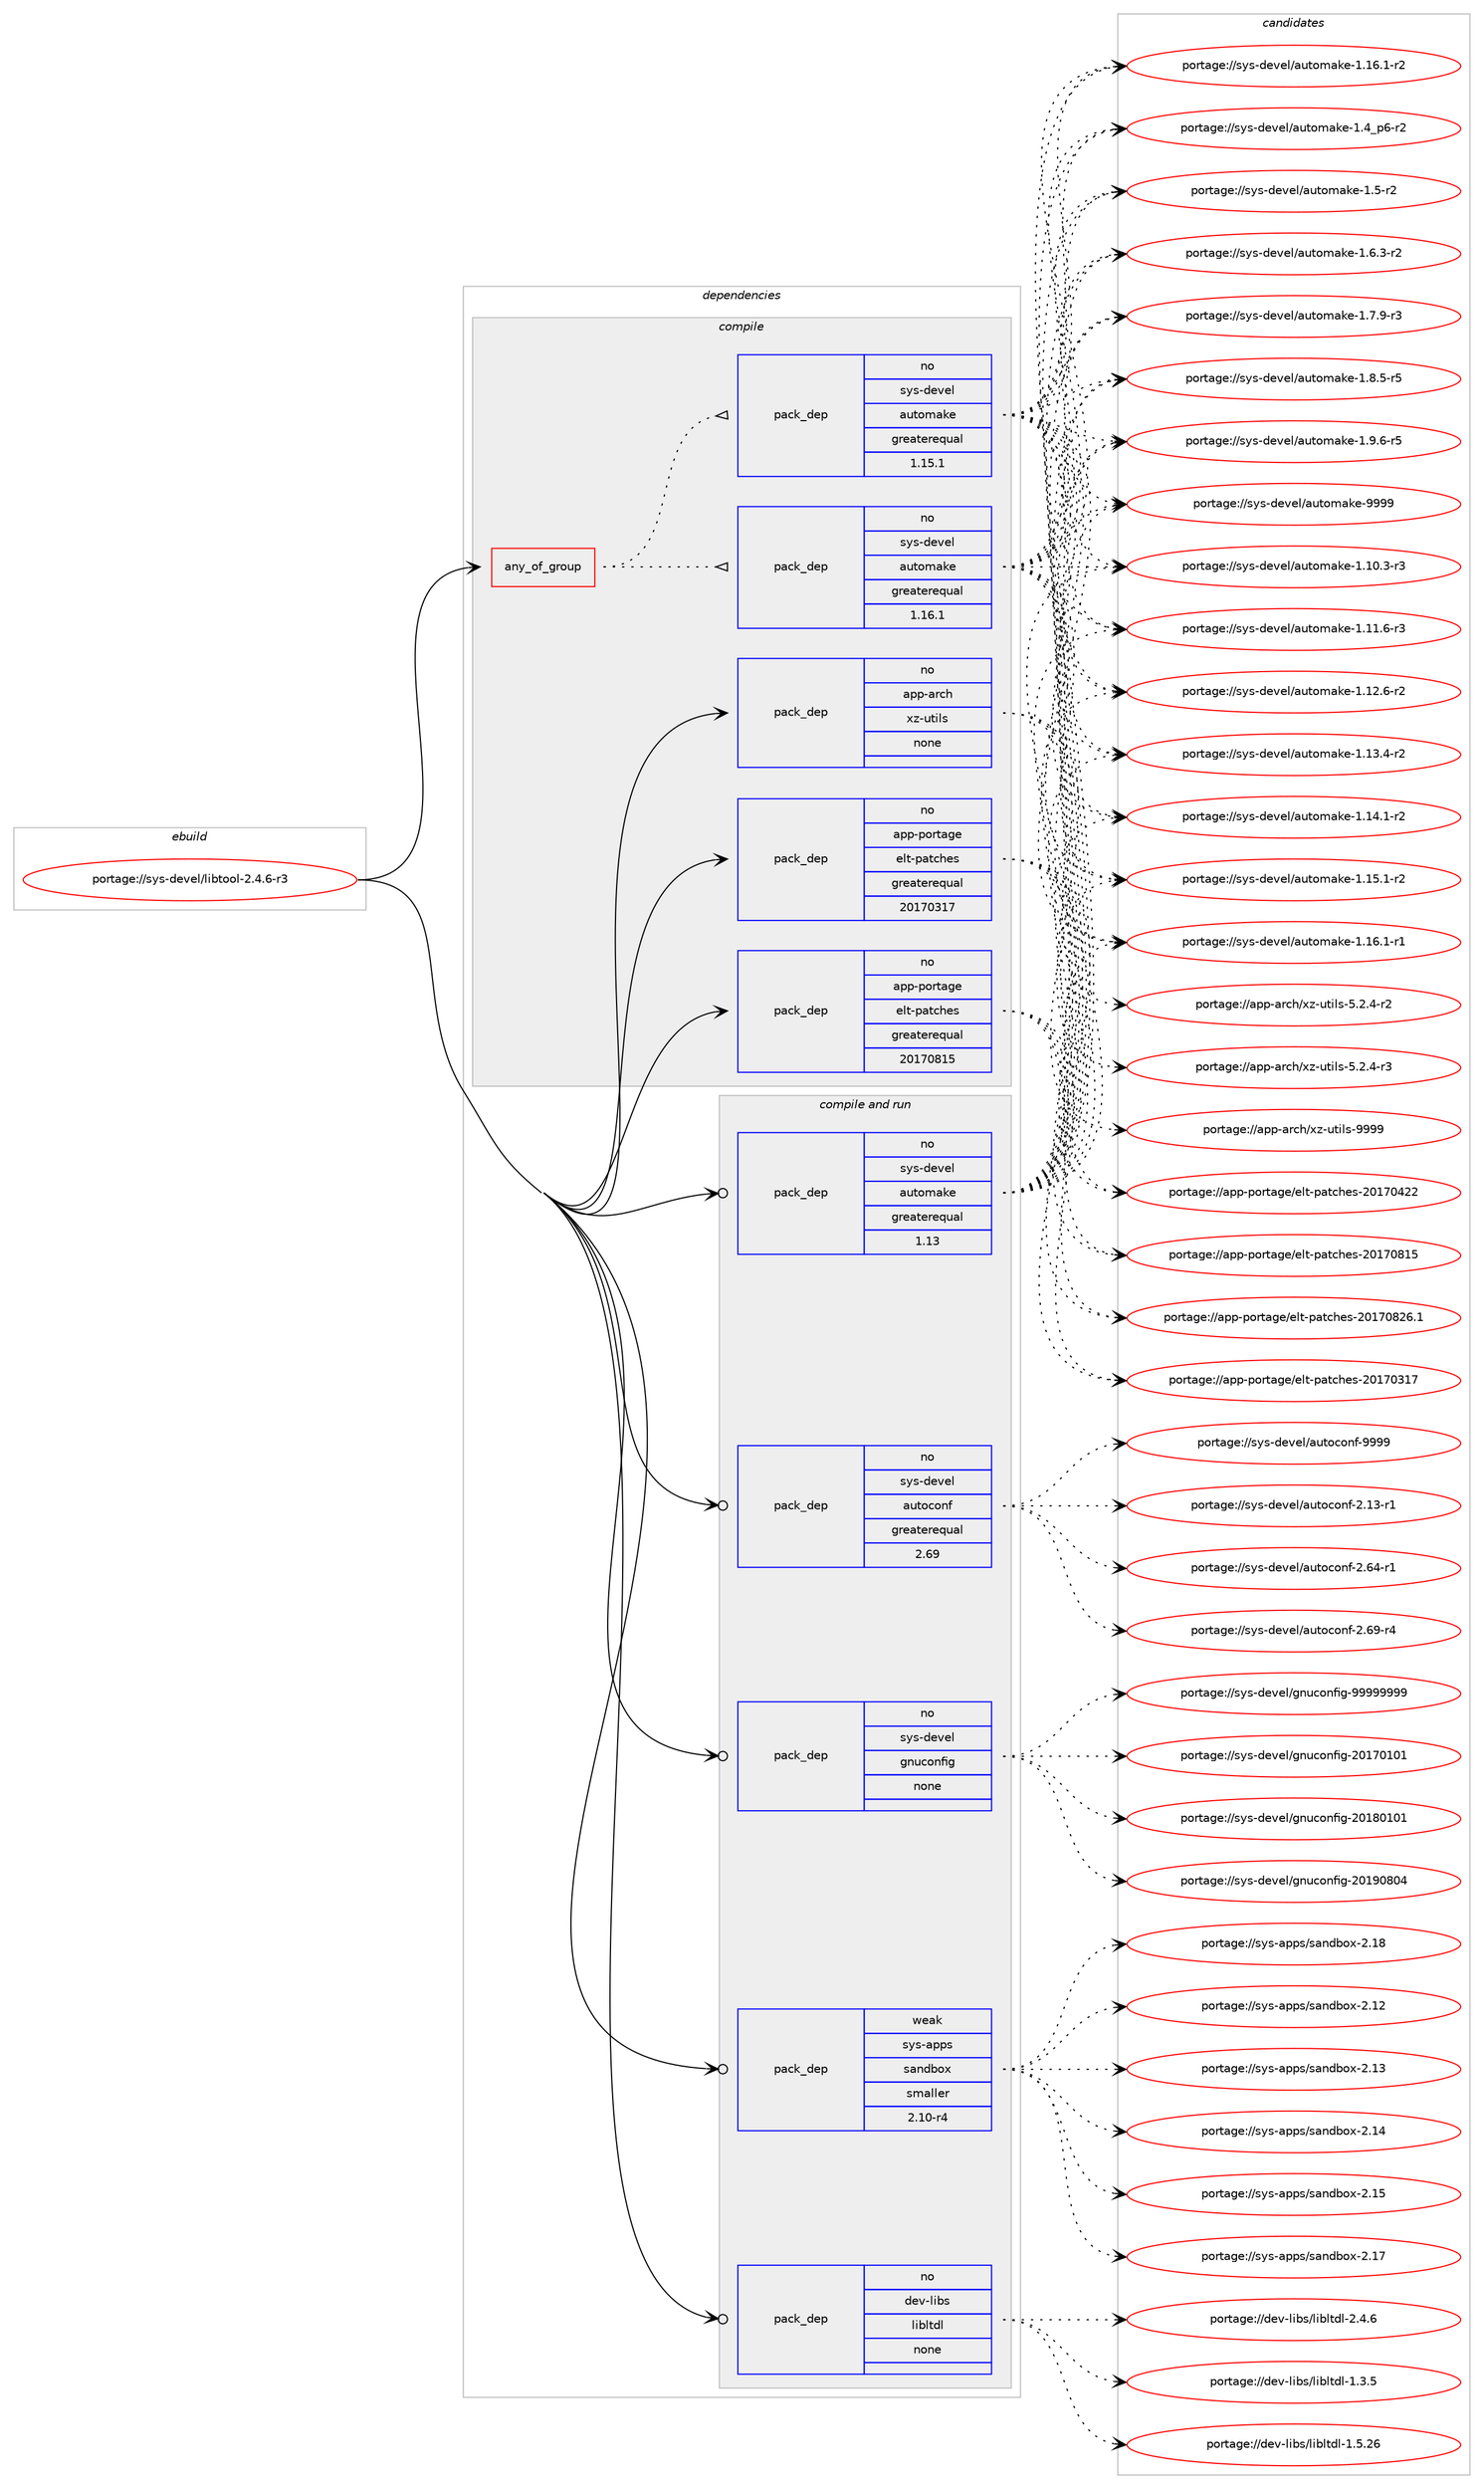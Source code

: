 digraph prolog {

# *************
# Graph options
# *************

newrank=true;
concentrate=true;
compound=true;
graph [rankdir=LR,fontname=Helvetica,fontsize=10,ranksep=1.5];#, ranksep=2.5, nodesep=0.2];
edge  [arrowhead=vee];
node  [fontname=Helvetica,fontsize=10];

# **********
# The ebuild
# **********

subgraph cluster_leftcol {
color=gray;
rank=same;
label=<<i>ebuild</i>>;
id [label="portage://sys-devel/libtool-2.4.6-r3", color=red, width=4, href="../sys-devel/libtool-2.4.6-r3.svg"];
}

# ****************
# The dependencies
# ****************

subgraph cluster_midcol {
color=gray;
label=<<i>dependencies</i>>;
subgraph cluster_compile {
fillcolor="#eeeeee";
style=filled;
label=<<i>compile</i>>;
subgraph any6826 {
dependency423768 [label=<<TABLE BORDER="0" CELLBORDER="1" CELLSPACING="0" CELLPADDING="4"><TR><TD CELLPADDING="10">any_of_group</TD></TR></TABLE>>, shape=none, color=red];subgraph pack314121 {
dependency423769 [label=<<TABLE BORDER="0" CELLBORDER="1" CELLSPACING="0" CELLPADDING="4" WIDTH="220"><TR><TD ROWSPAN="6" CELLPADDING="30">pack_dep</TD></TR><TR><TD WIDTH="110">no</TD></TR><TR><TD>sys-devel</TD></TR><TR><TD>automake</TD></TR><TR><TD>greaterequal</TD></TR><TR><TD>1.16.1</TD></TR></TABLE>>, shape=none, color=blue];
}
dependency423768:e -> dependency423769:w [weight=20,style="dotted",arrowhead="oinv"];
subgraph pack314122 {
dependency423770 [label=<<TABLE BORDER="0" CELLBORDER="1" CELLSPACING="0" CELLPADDING="4" WIDTH="220"><TR><TD ROWSPAN="6" CELLPADDING="30">pack_dep</TD></TR><TR><TD WIDTH="110">no</TD></TR><TR><TD>sys-devel</TD></TR><TR><TD>automake</TD></TR><TR><TD>greaterequal</TD></TR><TR><TD>1.15.1</TD></TR></TABLE>>, shape=none, color=blue];
}
dependency423768:e -> dependency423770:w [weight=20,style="dotted",arrowhead="oinv"];
}
id:e -> dependency423768:w [weight=20,style="solid",arrowhead="vee"];
subgraph pack314123 {
dependency423771 [label=<<TABLE BORDER="0" CELLBORDER="1" CELLSPACING="0" CELLPADDING="4" WIDTH="220"><TR><TD ROWSPAN="6" CELLPADDING="30">pack_dep</TD></TR><TR><TD WIDTH="110">no</TD></TR><TR><TD>app-arch</TD></TR><TR><TD>xz-utils</TD></TR><TR><TD>none</TD></TR><TR><TD></TD></TR></TABLE>>, shape=none, color=blue];
}
id:e -> dependency423771:w [weight=20,style="solid",arrowhead="vee"];
subgraph pack314124 {
dependency423772 [label=<<TABLE BORDER="0" CELLBORDER="1" CELLSPACING="0" CELLPADDING="4" WIDTH="220"><TR><TD ROWSPAN="6" CELLPADDING="30">pack_dep</TD></TR><TR><TD WIDTH="110">no</TD></TR><TR><TD>app-portage</TD></TR><TR><TD>elt-patches</TD></TR><TR><TD>greaterequal</TD></TR><TR><TD>20170317</TD></TR></TABLE>>, shape=none, color=blue];
}
id:e -> dependency423772:w [weight=20,style="solid",arrowhead="vee"];
subgraph pack314125 {
dependency423773 [label=<<TABLE BORDER="0" CELLBORDER="1" CELLSPACING="0" CELLPADDING="4" WIDTH="220"><TR><TD ROWSPAN="6" CELLPADDING="30">pack_dep</TD></TR><TR><TD WIDTH="110">no</TD></TR><TR><TD>app-portage</TD></TR><TR><TD>elt-patches</TD></TR><TR><TD>greaterequal</TD></TR><TR><TD>20170815</TD></TR></TABLE>>, shape=none, color=blue];
}
id:e -> dependency423773:w [weight=20,style="solid",arrowhead="vee"];
}
subgraph cluster_compileandrun {
fillcolor="#eeeeee";
style=filled;
label=<<i>compile and run</i>>;
subgraph pack314126 {
dependency423774 [label=<<TABLE BORDER="0" CELLBORDER="1" CELLSPACING="0" CELLPADDING="4" WIDTH="220"><TR><TD ROWSPAN="6" CELLPADDING="30">pack_dep</TD></TR><TR><TD WIDTH="110">no</TD></TR><TR><TD>dev-libs</TD></TR><TR><TD>libltdl</TD></TR><TR><TD>none</TD></TR><TR><TD></TD></TR></TABLE>>, shape=none, color=blue];
}
id:e -> dependency423774:w [weight=20,style="solid",arrowhead="odotvee"];
subgraph pack314127 {
dependency423775 [label=<<TABLE BORDER="0" CELLBORDER="1" CELLSPACING="0" CELLPADDING="4" WIDTH="220"><TR><TD ROWSPAN="6" CELLPADDING="30">pack_dep</TD></TR><TR><TD WIDTH="110">no</TD></TR><TR><TD>sys-devel</TD></TR><TR><TD>autoconf</TD></TR><TR><TD>greaterequal</TD></TR><TR><TD>2.69</TD></TR></TABLE>>, shape=none, color=blue];
}
id:e -> dependency423775:w [weight=20,style="solid",arrowhead="odotvee"];
subgraph pack314128 {
dependency423776 [label=<<TABLE BORDER="0" CELLBORDER="1" CELLSPACING="0" CELLPADDING="4" WIDTH="220"><TR><TD ROWSPAN="6" CELLPADDING="30">pack_dep</TD></TR><TR><TD WIDTH="110">no</TD></TR><TR><TD>sys-devel</TD></TR><TR><TD>automake</TD></TR><TR><TD>greaterequal</TD></TR><TR><TD>1.13</TD></TR></TABLE>>, shape=none, color=blue];
}
id:e -> dependency423776:w [weight=20,style="solid",arrowhead="odotvee"];
subgraph pack314129 {
dependency423777 [label=<<TABLE BORDER="0" CELLBORDER="1" CELLSPACING="0" CELLPADDING="4" WIDTH="220"><TR><TD ROWSPAN="6" CELLPADDING="30">pack_dep</TD></TR><TR><TD WIDTH="110">no</TD></TR><TR><TD>sys-devel</TD></TR><TR><TD>gnuconfig</TD></TR><TR><TD>none</TD></TR><TR><TD></TD></TR></TABLE>>, shape=none, color=blue];
}
id:e -> dependency423777:w [weight=20,style="solid",arrowhead="odotvee"];
subgraph pack314130 {
dependency423778 [label=<<TABLE BORDER="0" CELLBORDER="1" CELLSPACING="0" CELLPADDING="4" WIDTH="220"><TR><TD ROWSPAN="6" CELLPADDING="30">pack_dep</TD></TR><TR><TD WIDTH="110">weak</TD></TR><TR><TD>sys-apps</TD></TR><TR><TD>sandbox</TD></TR><TR><TD>smaller</TD></TR><TR><TD>2.10-r4</TD></TR></TABLE>>, shape=none, color=blue];
}
id:e -> dependency423778:w [weight=20,style="solid",arrowhead="odotvee"];
}
subgraph cluster_run {
fillcolor="#eeeeee";
style=filled;
label=<<i>run</i>>;
}
}

# **************
# The candidates
# **************

subgraph cluster_choices {
rank=same;
color=gray;
label=<<i>candidates</i>>;

subgraph choice314121 {
color=black;
nodesep=1;
choiceportage11512111545100101118101108479711711611110997107101454946494846514511451 [label="portage://sys-devel/automake-1.10.3-r3", color=red, width=4,href="../sys-devel/automake-1.10.3-r3.svg"];
choiceportage11512111545100101118101108479711711611110997107101454946494946544511451 [label="portage://sys-devel/automake-1.11.6-r3", color=red, width=4,href="../sys-devel/automake-1.11.6-r3.svg"];
choiceportage11512111545100101118101108479711711611110997107101454946495046544511450 [label="portage://sys-devel/automake-1.12.6-r2", color=red, width=4,href="../sys-devel/automake-1.12.6-r2.svg"];
choiceportage11512111545100101118101108479711711611110997107101454946495146524511450 [label="portage://sys-devel/automake-1.13.4-r2", color=red, width=4,href="../sys-devel/automake-1.13.4-r2.svg"];
choiceportage11512111545100101118101108479711711611110997107101454946495246494511450 [label="portage://sys-devel/automake-1.14.1-r2", color=red, width=4,href="../sys-devel/automake-1.14.1-r2.svg"];
choiceportage11512111545100101118101108479711711611110997107101454946495346494511450 [label="portage://sys-devel/automake-1.15.1-r2", color=red, width=4,href="../sys-devel/automake-1.15.1-r2.svg"];
choiceportage11512111545100101118101108479711711611110997107101454946495446494511449 [label="portage://sys-devel/automake-1.16.1-r1", color=red, width=4,href="../sys-devel/automake-1.16.1-r1.svg"];
choiceportage11512111545100101118101108479711711611110997107101454946495446494511450 [label="portage://sys-devel/automake-1.16.1-r2", color=red, width=4,href="../sys-devel/automake-1.16.1-r2.svg"];
choiceportage115121115451001011181011084797117116111109971071014549465295112544511450 [label="portage://sys-devel/automake-1.4_p6-r2", color=red, width=4,href="../sys-devel/automake-1.4_p6-r2.svg"];
choiceportage11512111545100101118101108479711711611110997107101454946534511450 [label="portage://sys-devel/automake-1.5-r2", color=red, width=4,href="../sys-devel/automake-1.5-r2.svg"];
choiceportage115121115451001011181011084797117116111109971071014549465446514511450 [label="portage://sys-devel/automake-1.6.3-r2", color=red, width=4,href="../sys-devel/automake-1.6.3-r2.svg"];
choiceportage115121115451001011181011084797117116111109971071014549465546574511451 [label="portage://sys-devel/automake-1.7.9-r3", color=red, width=4,href="../sys-devel/automake-1.7.9-r3.svg"];
choiceportage115121115451001011181011084797117116111109971071014549465646534511453 [label="portage://sys-devel/automake-1.8.5-r5", color=red, width=4,href="../sys-devel/automake-1.8.5-r5.svg"];
choiceportage115121115451001011181011084797117116111109971071014549465746544511453 [label="portage://sys-devel/automake-1.9.6-r5", color=red, width=4,href="../sys-devel/automake-1.9.6-r5.svg"];
choiceportage115121115451001011181011084797117116111109971071014557575757 [label="portage://sys-devel/automake-9999", color=red, width=4,href="../sys-devel/automake-9999.svg"];
dependency423769:e -> choiceportage11512111545100101118101108479711711611110997107101454946494846514511451:w [style=dotted,weight="100"];
dependency423769:e -> choiceportage11512111545100101118101108479711711611110997107101454946494946544511451:w [style=dotted,weight="100"];
dependency423769:e -> choiceportage11512111545100101118101108479711711611110997107101454946495046544511450:w [style=dotted,weight="100"];
dependency423769:e -> choiceportage11512111545100101118101108479711711611110997107101454946495146524511450:w [style=dotted,weight="100"];
dependency423769:e -> choiceportage11512111545100101118101108479711711611110997107101454946495246494511450:w [style=dotted,weight="100"];
dependency423769:e -> choiceportage11512111545100101118101108479711711611110997107101454946495346494511450:w [style=dotted,weight="100"];
dependency423769:e -> choiceportage11512111545100101118101108479711711611110997107101454946495446494511449:w [style=dotted,weight="100"];
dependency423769:e -> choiceportage11512111545100101118101108479711711611110997107101454946495446494511450:w [style=dotted,weight="100"];
dependency423769:e -> choiceportage115121115451001011181011084797117116111109971071014549465295112544511450:w [style=dotted,weight="100"];
dependency423769:e -> choiceportage11512111545100101118101108479711711611110997107101454946534511450:w [style=dotted,weight="100"];
dependency423769:e -> choiceportage115121115451001011181011084797117116111109971071014549465446514511450:w [style=dotted,weight="100"];
dependency423769:e -> choiceportage115121115451001011181011084797117116111109971071014549465546574511451:w [style=dotted,weight="100"];
dependency423769:e -> choiceportage115121115451001011181011084797117116111109971071014549465646534511453:w [style=dotted,weight="100"];
dependency423769:e -> choiceportage115121115451001011181011084797117116111109971071014549465746544511453:w [style=dotted,weight="100"];
dependency423769:e -> choiceportage115121115451001011181011084797117116111109971071014557575757:w [style=dotted,weight="100"];
}
subgraph choice314122 {
color=black;
nodesep=1;
choiceportage11512111545100101118101108479711711611110997107101454946494846514511451 [label="portage://sys-devel/automake-1.10.3-r3", color=red, width=4,href="../sys-devel/automake-1.10.3-r3.svg"];
choiceportage11512111545100101118101108479711711611110997107101454946494946544511451 [label="portage://sys-devel/automake-1.11.6-r3", color=red, width=4,href="../sys-devel/automake-1.11.6-r3.svg"];
choiceportage11512111545100101118101108479711711611110997107101454946495046544511450 [label="portage://sys-devel/automake-1.12.6-r2", color=red, width=4,href="../sys-devel/automake-1.12.6-r2.svg"];
choiceportage11512111545100101118101108479711711611110997107101454946495146524511450 [label="portage://sys-devel/automake-1.13.4-r2", color=red, width=4,href="../sys-devel/automake-1.13.4-r2.svg"];
choiceportage11512111545100101118101108479711711611110997107101454946495246494511450 [label="portage://sys-devel/automake-1.14.1-r2", color=red, width=4,href="../sys-devel/automake-1.14.1-r2.svg"];
choiceportage11512111545100101118101108479711711611110997107101454946495346494511450 [label="portage://sys-devel/automake-1.15.1-r2", color=red, width=4,href="../sys-devel/automake-1.15.1-r2.svg"];
choiceportage11512111545100101118101108479711711611110997107101454946495446494511449 [label="portage://sys-devel/automake-1.16.1-r1", color=red, width=4,href="../sys-devel/automake-1.16.1-r1.svg"];
choiceportage11512111545100101118101108479711711611110997107101454946495446494511450 [label="portage://sys-devel/automake-1.16.1-r2", color=red, width=4,href="../sys-devel/automake-1.16.1-r2.svg"];
choiceportage115121115451001011181011084797117116111109971071014549465295112544511450 [label="portage://sys-devel/automake-1.4_p6-r2", color=red, width=4,href="../sys-devel/automake-1.4_p6-r2.svg"];
choiceportage11512111545100101118101108479711711611110997107101454946534511450 [label="portage://sys-devel/automake-1.5-r2", color=red, width=4,href="../sys-devel/automake-1.5-r2.svg"];
choiceportage115121115451001011181011084797117116111109971071014549465446514511450 [label="portage://sys-devel/automake-1.6.3-r2", color=red, width=4,href="../sys-devel/automake-1.6.3-r2.svg"];
choiceportage115121115451001011181011084797117116111109971071014549465546574511451 [label="portage://sys-devel/automake-1.7.9-r3", color=red, width=4,href="../sys-devel/automake-1.7.9-r3.svg"];
choiceportage115121115451001011181011084797117116111109971071014549465646534511453 [label="portage://sys-devel/automake-1.8.5-r5", color=red, width=4,href="../sys-devel/automake-1.8.5-r5.svg"];
choiceportage115121115451001011181011084797117116111109971071014549465746544511453 [label="portage://sys-devel/automake-1.9.6-r5", color=red, width=4,href="../sys-devel/automake-1.9.6-r5.svg"];
choiceportage115121115451001011181011084797117116111109971071014557575757 [label="portage://sys-devel/automake-9999", color=red, width=4,href="../sys-devel/automake-9999.svg"];
dependency423770:e -> choiceportage11512111545100101118101108479711711611110997107101454946494846514511451:w [style=dotted,weight="100"];
dependency423770:e -> choiceportage11512111545100101118101108479711711611110997107101454946494946544511451:w [style=dotted,weight="100"];
dependency423770:e -> choiceportage11512111545100101118101108479711711611110997107101454946495046544511450:w [style=dotted,weight="100"];
dependency423770:e -> choiceportage11512111545100101118101108479711711611110997107101454946495146524511450:w [style=dotted,weight="100"];
dependency423770:e -> choiceportage11512111545100101118101108479711711611110997107101454946495246494511450:w [style=dotted,weight="100"];
dependency423770:e -> choiceportage11512111545100101118101108479711711611110997107101454946495346494511450:w [style=dotted,weight="100"];
dependency423770:e -> choiceportage11512111545100101118101108479711711611110997107101454946495446494511449:w [style=dotted,weight="100"];
dependency423770:e -> choiceportage11512111545100101118101108479711711611110997107101454946495446494511450:w [style=dotted,weight="100"];
dependency423770:e -> choiceportage115121115451001011181011084797117116111109971071014549465295112544511450:w [style=dotted,weight="100"];
dependency423770:e -> choiceportage11512111545100101118101108479711711611110997107101454946534511450:w [style=dotted,weight="100"];
dependency423770:e -> choiceportage115121115451001011181011084797117116111109971071014549465446514511450:w [style=dotted,weight="100"];
dependency423770:e -> choiceportage115121115451001011181011084797117116111109971071014549465546574511451:w [style=dotted,weight="100"];
dependency423770:e -> choiceportage115121115451001011181011084797117116111109971071014549465646534511453:w [style=dotted,weight="100"];
dependency423770:e -> choiceportage115121115451001011181011084797117116111109971071014549465746544511453:w [style=dotted,weight="100"];
dependency423770:e -> choiceportage115121115451001011181011084797117116111109971071014557575757:w [style=dotted,weight="100"];
}
subgraph choice314123 {
color=black;
nodesep=1;
choiceportage9711211245971149910447120122451171161051081154553465046524511450 [label="portage://app-arch/xz-utils-5.2.4-r2", color=red, width=4,href="../app-arch/xz-utils-5.2.4-r2.svg"];
choiceportage9711211245971149910447120122451171161051081154553465046524511451 [label="portage://app-arch/xz-utils-5.2.4-r3", color=red, width=4,href="../app-arch/xz-utils-5.2.4-r3.svg"];
choiceportage9711211245971149910447120122451171161051081154557575757 [label="portage://app-arch/xz-utils-9999", color=red, width=4,href="../app-arch/xz-utils-9999.svg"];
dependency423771:e -> choiceportage9711211245971149910447120122451171161051081154553465046524511450:w [style=dotted,weight="100"];
dependency423771:e -> choiceportage9711211245971149910447120122451171161051081154553465046524511451:w [style=dotted,weight="100"];
dependency423771:e -> choiceportage9711211245971149910447120122451171161051081154557575757:w [style=dotted,weight="100"];
}
subgraph choice314124 {
color=black;
nodesep=1;
choiceportage97112112451121111141169710310147101108116451129711699104101115455048495548514955 [label="portage://app-portage/elt-patches-20170317", color=red, width=4,href="../app-portage/elt-patches-20170317.svg"];
choiceportage97112112451121111141169710310147101108116451129711699104101115455048495548525050 [label="portage://app-portage/elt-patches-20170422", color=red, width=4,href="../app-portage/elt-patches-20170422.svg"];
choiceportage97112112451121111141169710310147101108116451129711699104101115455048495548564953 [label="portage://app-portage/elt-patches-20170815", color=red, width=4,href="../app-portage/elt-patches-20170815.svg"];
choiceportage971121124511211111411697103101471011081164511297116991041011154550484955485650544649 [label="portage://app-portage/elt-patches-20170826.1", color=red, width=4,href="../app-portage/elt-patches-20170826.1.svg"];
dependency423772:e -> choiceportage97112112451121111141169710310147101108116451129711699104101115455048495548514955:w [style=dotted,weight="100"];
dependency423772:e -> choiceportage97112112451121111141169710310147101108116451129711699104101115455048495548525050:w [style=dotted,weight="100"];
dependency423772:e -> choiceportage97112112451121111141169710310147101108116451129711699104101115455048495548564953:w [style=dotted,weight="100"];
dependency423772:e -> choiceportage971121124511211111411697103101471011081164511297116991041011154550484955485650544649:w [style=dotted,weight="100"];
}
subgraph choice314125 {
color=black;
nodesep=1;
choiceportage97112112451121111141169710310147101108116451129711699104101115455048495548514955 [label="portage://app-portage/elt-patches-20170317", color=red, width=4,href="../app-portage/elt-patches-20170317.svg"];
choiceportage97112112451121111141169710310147101108116451129711699104101115455048495548525050 [label="portage://app-portage/elt-patches-20170422", color=red, width=4,href="../app-portage/elt-patches-20170422.svg"];
choiceportage97112112451121111141169710310147101108116451129711699104101115455048495548564953 [label="portage://app-portage/elt-patches-20170815", color=red, width=4,href="../app-portage/elt-patches-20170815.svg"];
choiceportage971121124511211111411697103101471011081164511297116991041011154550484955485650544649 [label="portage://app-portage/elt-patches-20170826.1", color=red, width=4,href="../app-portage/elt-patches-20170826.1.svg"];
dependency423773:e -> choiceportage97112112451121111141169710310147101108116451129711699104101115455048495548514955:w [style=dotted,weight="100"];
dependency423773:e -> choiceportage97112112451121111141169710310147101108116451129711699104101115455048495548525050:w [style=dotted,weight="100"];
dependency423773:e -> choiceportage97112112451121111141169710310147101108116451129711699104101115455048495548564953:w [style=dotted,weight="100"];
dependency423773:e -> choiceportage971121124511211111411697103101471011081164511297116991041011154550484955485650544649:w [style=dotted,weight="100"];
}
subgraph choice314126 {
color=black;
nodesep=1;
choiceportage10010111845108105981154710810598108116100108454946514653 [label="portage://dev-libs/libltdl-1.3.5", color=red, width=4,href="../dev-libs/libltdl-1.3.5.svg"];
choiceportage1001011184510810598115471081059810811610010845494653465054 [label="portage://dev-libs/libltdl-1.5.26", color=red, width=4,href="../dev-libs/libltdl-1.5.26.svg"];
choiceportage10010111845108105981154710810598108116100108455046524654 [label="portage://dev-libs/libltdl-2.4.6", color=red, width=4,href="../dev-libs/libltdl-2.4.6.svg"];
dependency423774:e -> choiceportage10010111845108105981154710810598108116100108454946514653:w [style=dotted,weight="100"];
dependency423774:e -> choiceportage1001011184510810598115471081059810811610010845494653465054:w [style=dotted,weight="100"];
dependency423774:e -> choiceportage10010111845108105981154710810598108116100108455046524654:w [style=dotted,weight="100"];
}
subgraph choice314127 {
color=black;
nodesep=1;
choiceportage1151211154510010111810110847971171161119911111010245504649514511449 [label="portage://sys-devel/autoconf-2.13-r1", color=red, width=4,href="../sys-devel/autoconf-2.13-r1.svg"];
choiceportage1151211154510010111810110847971171161119911111010245504654524511449 [label="portage://sys-devel/autoconf-2.64-r1", color=red, width=4,href="../sys-devel/autoconf-2.64-r1.svg"];
choiceportage1151211154510010111810110847971171161119911111010245504654574511452 [label="portage://sys-devel/autoconf-2.69-r4", color=red, width=4,href="../sys-devel/autoconf-2.69-r4.svg"];
choiceportage115121115451001011181011084797117116111991111101024557575757 [label="portage://sys-devel/autoconf-9999", color=red, width=4,href="../sys-devel/autoconf-9999.svg"];
dependency423775:e -> choiceportage1151211154510010111810110847971171161119911111010245504649514511449:w [style=dotted,weight="100"];
dependency423775:e -> choiceportage1151211154510010111810110847971171161119911111010245504654524511449:w [style=dotted,weight="100"];
dependency423775:e -> choiceportage1151211154510010111810110847971171161119911111010245504654574511452:w [style=dotted,weight="100"];
dependency423775:e -> choiceportage115121115451001011181011084797117116111991111101024557575757:w [style=dotted,weight="100"];
}
subgraph choice314128 {
color=black;
nodesep=1;
choiceportage11512111545100101118101108479711711611110997107101454946494846514511451 [label="portage://sys-devel/automake-1.10.3-r3", color=red, width=4,href="../sys-devel/automake-1.10.3-r3.svg"];
choiceportage11512111545100101118101108479711711611110997107101454946494946544511451 [label="portage://sys-devel/automake-1.11.6-r3", color=red, width=4,href="../sys-devel/automake-1.11.6-r3.svg"];
choiceportage11512111545100101118101108479711711611110997107101454946495046544511450 [label="portage://sys-devel/automake-1.12.6-r2", color=red, width=4,href="../sys-devel/automake-1.12.6-r2.svg"];
choiceportage11512111545100101118101108479711711611110997107101454946495146524511450 [label="portage://sys-devel/automake-1.13.4-r2", color=red, width=4,href="../sys-devel/automake-1.13.4-r2.svg"];
choiceportage11512111545100101118101108479711711611110997107101454946495246494511450 [label="portage://sys-devel/automake-1.14.1-r2", color=red, width=4,href="../sys-devel/automake-1.14.1-r2.svg"];
choiceportage11512111545100101118101108479711711611110997107101454946495346494511450 [label="portage://sys-devel/automake-1.15.1-r2", color=red, width=4,href="../sys-devel/automake-1.15.1-r2.svg"];
choiceportage11512111545100101118101108479711711611110997107101454946495446494511449 [label="portage://sys-devel/automake-1.16.1-r1", color=red, width=4,href="../sys-devel/automake-1.16.1-r1.svg"];
choiceportage11512111545100101118101108479711711611110997107101454946495446494511450 [label="portage://sys-devel/automake-1.16.1-r2", color=red, width=4,href="../sys-devel/automake-1.16.1-r2.svg"];
choiceportage115121115451001011181011084797117116111109971071014549465295112544511450 [label="portage://sys-devel/automake-1.4_p6-r2", color=red, width=4,href="../sys-devel/automake-1.4_p6-r2.svg"];
choiceportage11512111545100101118101108479711711611110997107101454946534511450 [label="portage://sys-devel/automake-1.5-r2", color=red, width=4,href="../sys-devel/automake-1.5-r2.svg"];
choiceportage115121115451001011181011084797117116111109971071014549465446514511450 [label="portage://sys-devel/automake-1.6.3-r2", color=red, width=4,href="../sys-devel/automake-1.6.3-r2.svg"];
choiceportage115121115451001011181011084797117116111109971071014549465546574511451 [label="portage://sys-devel/automake-1.7.9-r3", color=red, width=4,href="../sys-devel/automake-1.7.9-r3.svg"];
choiceportage115121115451001011181011084797117116111109971071014549465646534511453 [label="portage://sys-devel/automake-1.8.5-r5", color=red, width=4,href="../sys-devel/automake-1.8.5-r5.svg"];
choiceportage115121115451001011181011084797117116111109971071014549465746544511453 [label="portage://sys-devel/automake-1.9.6-r5", color=red, width=4,href="../sys-devel/automake-1.9.6-r5.svg"];
choiceportage115121115451001011181011084797117116111109971071014557575757 [label="portage://sys-devel/automake-9999", color=red, width=4,href="../sys-devel/automake-9999.svg"];
dependency423776:e -> choiceportage11512111545100101118101108479711711611110997107101454946494846514511451:w [style=dotted,weight="100"];
dependency423776:e -> choiceportage11512111545100101118101108479711711611110997107101454946494946544511451:w [style=dotted,weight="100"];
dependency423776:e -> choiceportage11512111545100101118101108479711711611110997107101454946495046544511450:w [style=dotted,weight="100"];
dependency423776:e -> choiceportage11512111545100101118101108479711711611110997107101454946495146524511450:w [style=dotted,weight="100"];
dependency423776:e -> choiceportage11512111545100101118101108479711711611110997107101454946495246494511450:w [style=dotted,weight="100"];
dependency423776:e -> choiceportage11512111545100101118101108479711711611110997107101454946495346494511450:w [style=dotted,weight="100"];
dependency423776:e -> choiceportage11512111545100101118101108479711711611110997107101454946495446494511449:w [style=dotted,weight="100"];
dependency423776:e -> choiceportage11512111545100101118101108479711711611110997107101454946495446494511450:w [style=dotted,weight="100"];
dependency423776:e -> choiceportage115121115451001011181011084797117116111109971071014549465295112544511450:w [style=dotted,weight="100"];
dependency423776:e -> choiceportage11512111545100101118101108479711711611110997107101454946534511450:w [style=dotted,weight="100"];
dependency423776:e -> choiceportage115121115451001011181011084797117116111109971071014549465446514511450:w [style=dotted,weight="100"];
dependency423776:e -> choiceportage115121115451001011181011084797117116111109971071014549465546574511451:w [style=dotted,weight="100"];
dependency423776:e -> choiceportage115121115451001011181011084797117116111109971071014549465646534511453:w [style=dotted,weight="100"];
dependency423776:e -> choiceportage115121115451001011181011084797117116111109971071014549465746544511453:w [style=dotted,weight="100"];
dependency423776:e -> choiceportage115121115451001011181011084797117116111109971071014557575757:w [style=dotted,weight="100"];
}
subgraph choice314129 {
color=black;
nodesep=1;
choiceportage115121115451001011181011084710311011799111110102105103455048495548494849 [label="portage://sys-devel/gnuconfig-20170101", color=red, width=4,href="../sys-devel/gnuconfig-20170101.svg"];
choiceportage115121115451001011181011084710311011799111110102105103455048495648494849 [label="portage://sys-devel/gnuconfig-20180101", color=red, width=4,href="../sys-devel/gnuconfig-20180101.svg"];
choiceportage115121115451001011181011084710311011799111110102105103455048495748564852 [label="portage://sys-devel/gnuconfig-20190804", color=red, width=4,href="../sys-devel/gnuconfig-20190804.svg"];
choiceportage115121115451001011181011084710311011799111110102105103455757575757575757 [label="portage://sys-devel/gnuconfig-99999999", color=red, width=4,href="../sys-devel/gnuconfig-99999999.svg"];
dependency423777:e -> choiceportage115121115451001011181011084710311011799111110102105103455048495548494849:w [style=dotted,weight="100"];
dependency423777:e -> choiceportage115121115451001011181011084710311011799111110102105103455048495648494849:w [style=dotted,weight="100"];
dependency423777:e -> choiceportage115121115451001011181011084710311011799111110102105103455048495748564852:w [style=dotted,weight="100"];
dependency423777:e -> choiceportage115121115451001011181011084710311011799111110102105103455757575757575757:w [style=dotted,weight="100"];
}
subgraph choice314130 {
color=black;
nodesep=1;
choiceportage11512111545971121121154711597110100981111204550464950 [label="portage://sys-apps/sandbox-2.12", color=red, width=4,href="../sys-apps/sandbox-2.12.svg"];
choiceportage11512111545971121121154711597110100981111204550464951 [label="portage://sys-apps/sandbox-2.13", color=red, width=4,href="../sys-apps/sandbox-2.13.svg"];
choiceportage11512111545971121121154711597110100981111204550464952 [label="portage://sys-apps/sandbox-2.14", color=red, width=4,href="../sys-apps/sandbox-2.14.svg"];
choiceportage11512111545971121121154711597110100981111204550464953 [label="portage://sys-apps/sandbox-2.15", color=red, width=4,href="../sys-apps/sandbox-2.15.svg"];
choiceportage11512111545971121121154711597110100981111204550464955 [label="portage://sys-apps/sandbox-2.17", color=red, width=4,href="../sys-apps/sandbox-2.17.svg"];
choiceportage11512111545971121121154711597110100981111204550464956 [label="portage://sys-apps/sandbox-2.18", color=red, width=4,href="../sys-apps/sandbox-2.18.svg"];
dependency423778:e -> choiceportage11512111545971121121154711597110100981111204550464950:w [style=dotted,weight="100"];
dependency423778:e -> choiceportage11512111545971121121154711597110100981111204550464951:w [style=dotted,weight="100"];
dependency423778:e -> choiceportage11512111545971121121154711597110100981111204550464952:w [style=dotted,weight="100"];
dependency423778:e -> choiceportage11512111545971121121154711597110100981111204550464953:w [style=dotted,weight="100"];
dependency423778:e -> choiceportage11512111545971121121154711597110100981111204550464955:w [style=dotted,weight="100"];
dependency423778:e -> choiceportage11512111545971121121154711597110100981111204550464956:w [style=dotted,weight="100"];
}
}

}
